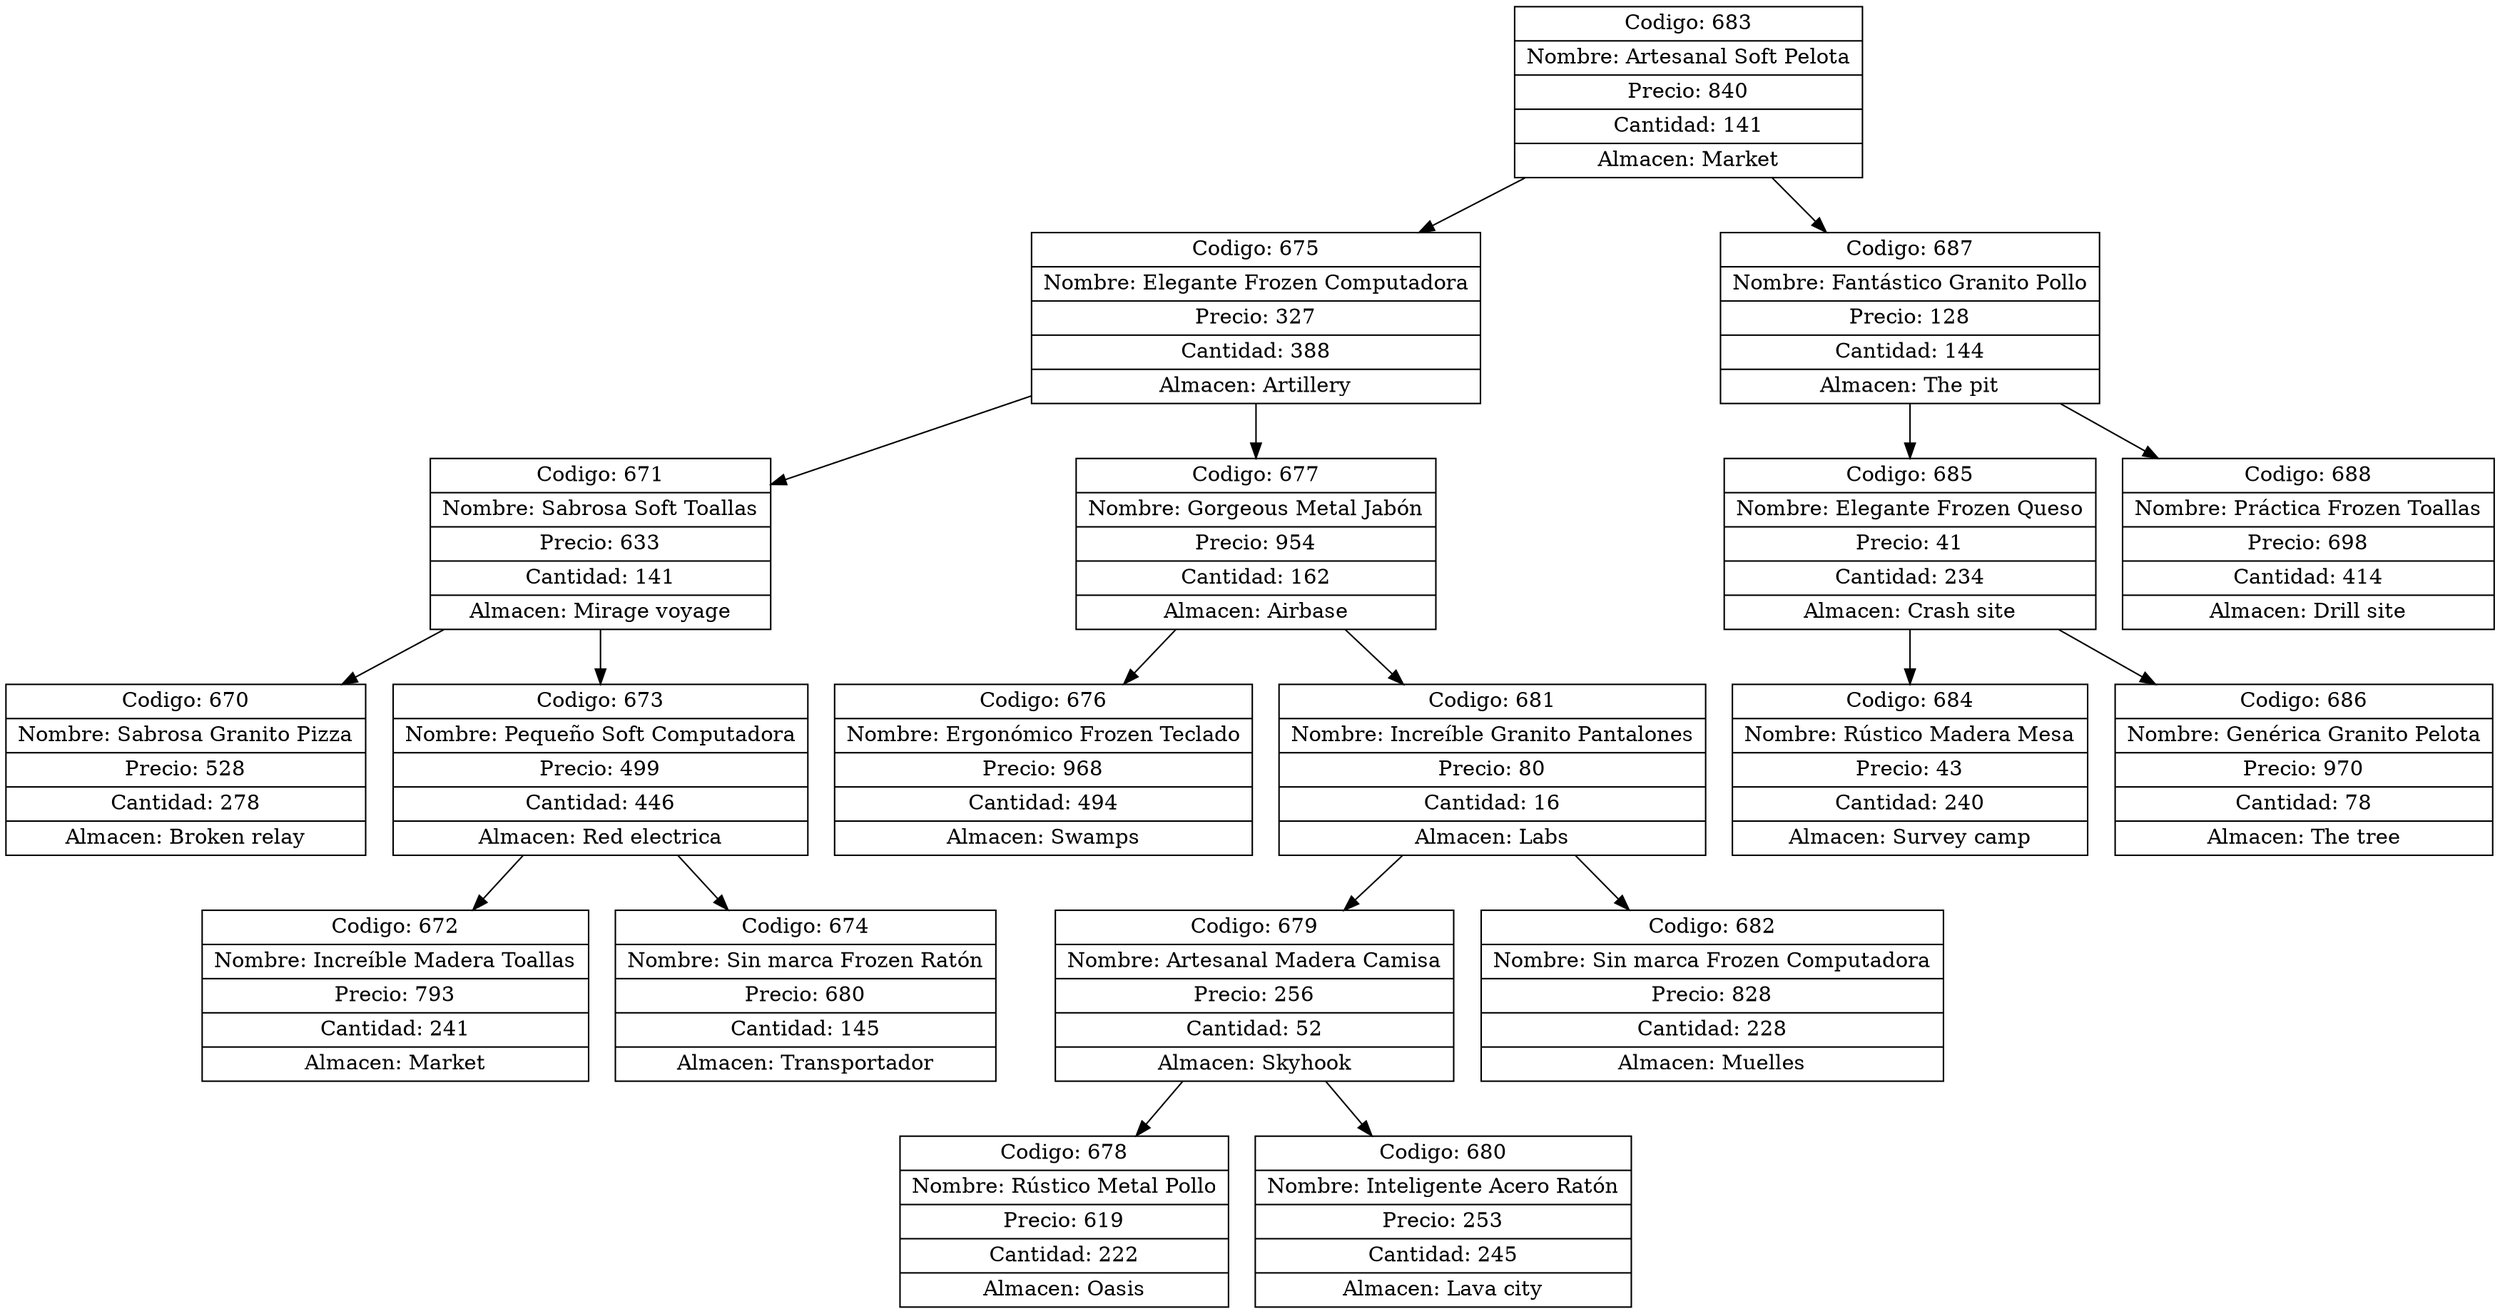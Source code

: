 digraph G{
node[shape="box" shape="record"]
nodo683[label="{ Codigo: 683 | Nombre: Artesanal Soft Pelota | Precio: 840 | Cantidad: 141 | Almacen: Market}"];
nodo675[label="{ Codigo: 675 | Nombre: Elegante Frozen Computadora | Precio: 327 | Cantidad: 388 | Almacen: Artillery}"];
nodo671[label="{ Codigo: 671 | Nombre: Sabrosa Soft Toallas | Precio: 633 | Cantidad: 141 | Almacen: Mirage voyage}"];
nodo670[label="{ Codigo: 670 | Nombre: Sabrosa Granito Pizza | Precio: 528 | Cantidad: 278 | Almacen: Broken relay}"];
nodo671->nodo670;
nodo673[label="{ Codigo: 673 | Nombre: Pequeño Soft Computadora | Precio: 499 | Cantidad: 446 | Almacen: Red electrica}"];
nodo672[label="{ Codigo: 672 | Nombre: Increíble Madera Toallas | Precio: 793 | Cantidad: 241 | Almacen: Market}"];
nodo673->nodo672;
nodo674[label="{ Codigo: 674 | Nombre: Sin marca Frozen Ratón | Precio: 680 | Cantidad: 145 | Almacen: Transportador}"];
nodo673->nodo674;
nodo671->nodo673;
nodo675->nodo671;
nodo677[label="{ Codigo: 677 | Nombre: Gorgeous Metal Jabón | Precio: 954 | Cantidad: 162 | Almacen: Airbase}"];
nodo676[label="{ Codigo: 676 | Nombre: Ergonómico Frozen Teclado | Precio: 968 | Cantidad: 494 | Almacen: Swamps}"];
nodo677->nodo676;
nodo681[label="{ Codigo: 681 | Nombre: Increíble Granito Pantalones | Precio: 80 | Cantidad: 16 | Almacen: Labs}"];
nodo679[label="{ Codigo: 679 | Nombre: Artesanal Madera Camisa | Precio: 256 | Cantidad: 52 | Almacen: Skyhook}"];
nodo678[label="{ Codigo: 678 | Nombre: Rústico Metal Pollo | Precio: 619 | Cantidad: 222 | Almacen: Oasis}"];
nodo679->nodo678;
nodo680[label="{ Codigo: 680 | Nombre: Inteligente Acero Ratón | Precio: 253 | Cantidad: 245 | Almacen: Lava city}"];
nodo679->nodo680;
nodo681->nodo679;
nodo682[label="{ Codigo: 682 | Nombre: Sin marca Frozen Computadora | Precio: 828 | Cantidad: 228 | Almacen: Muelles}"];
nodo681->nodo682;
nodo677->nodo681;
nodo675->nodo677;
nodo683->nodo675;
nodo687[label="{ Codigo: 687 | Nombre: Fantástico Granito Pollo | Precio: 128 | Cantidad: 144 | Almacen: The pit}"];
nodo685[label="{ Codigo: 685 | Nombre: Elegante Frozen Queso | Precio: 41 | Cantidad: 234 | Almacen: Crash site}"];
nodo684[label="{ Codigo: 684 | Nombre: Rústico Madera Mesa | Precio: 43 | Cantidad: 240 | Almacen: Survey camp}"];
nodo685->nodo684;
nodo686[label="{ Codigo: 686 | Nombre: Genérica Granito Pelota | Precio: 970 | Cantidad: 78 | Almacen: The tree}"];
nodo685->nodo686;
nodo687->nodo685;
nodo688[label="{ Codigo: 688 | Nombre: Práctica Frozen Toallas | Precio: 698 | Cantidad: 414 | Almacen: Drill site}"];
nodo687->nodo688;
nodo683->nodo687;
}
